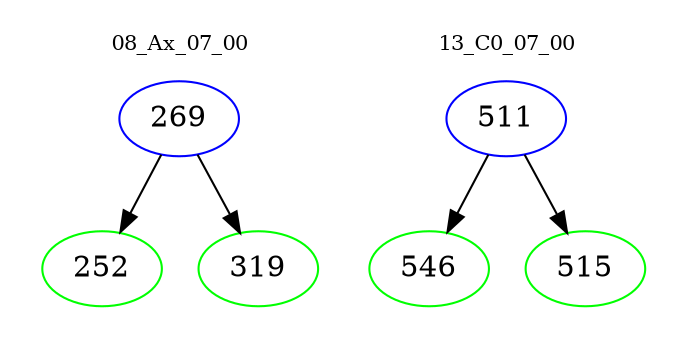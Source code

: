 digraph{
subgraph cluster_0 {
color = white
label = "08_Ax_07_00";
fontsize=10;
T0_269 [label="269", color="blue"]
T0_269 -> T0_252 [color="black"]
T0_252 [label="252", color="green"]
T0_269 -> T0_319 [color="black"]
T0_319 [label="319", color="green"]
}
subgraph cluster_1 {
color = white
label = "13_C0_07_00";
fontsize=10;
T1_511 [label="511", color="blue"]
T1_511 -> T1_546 [color="black"]
T1_546 [label="546", color="green"]
T1_511 -> T1_515 [color="black"]
T1_515 [label="515", color="green"]
}
}
